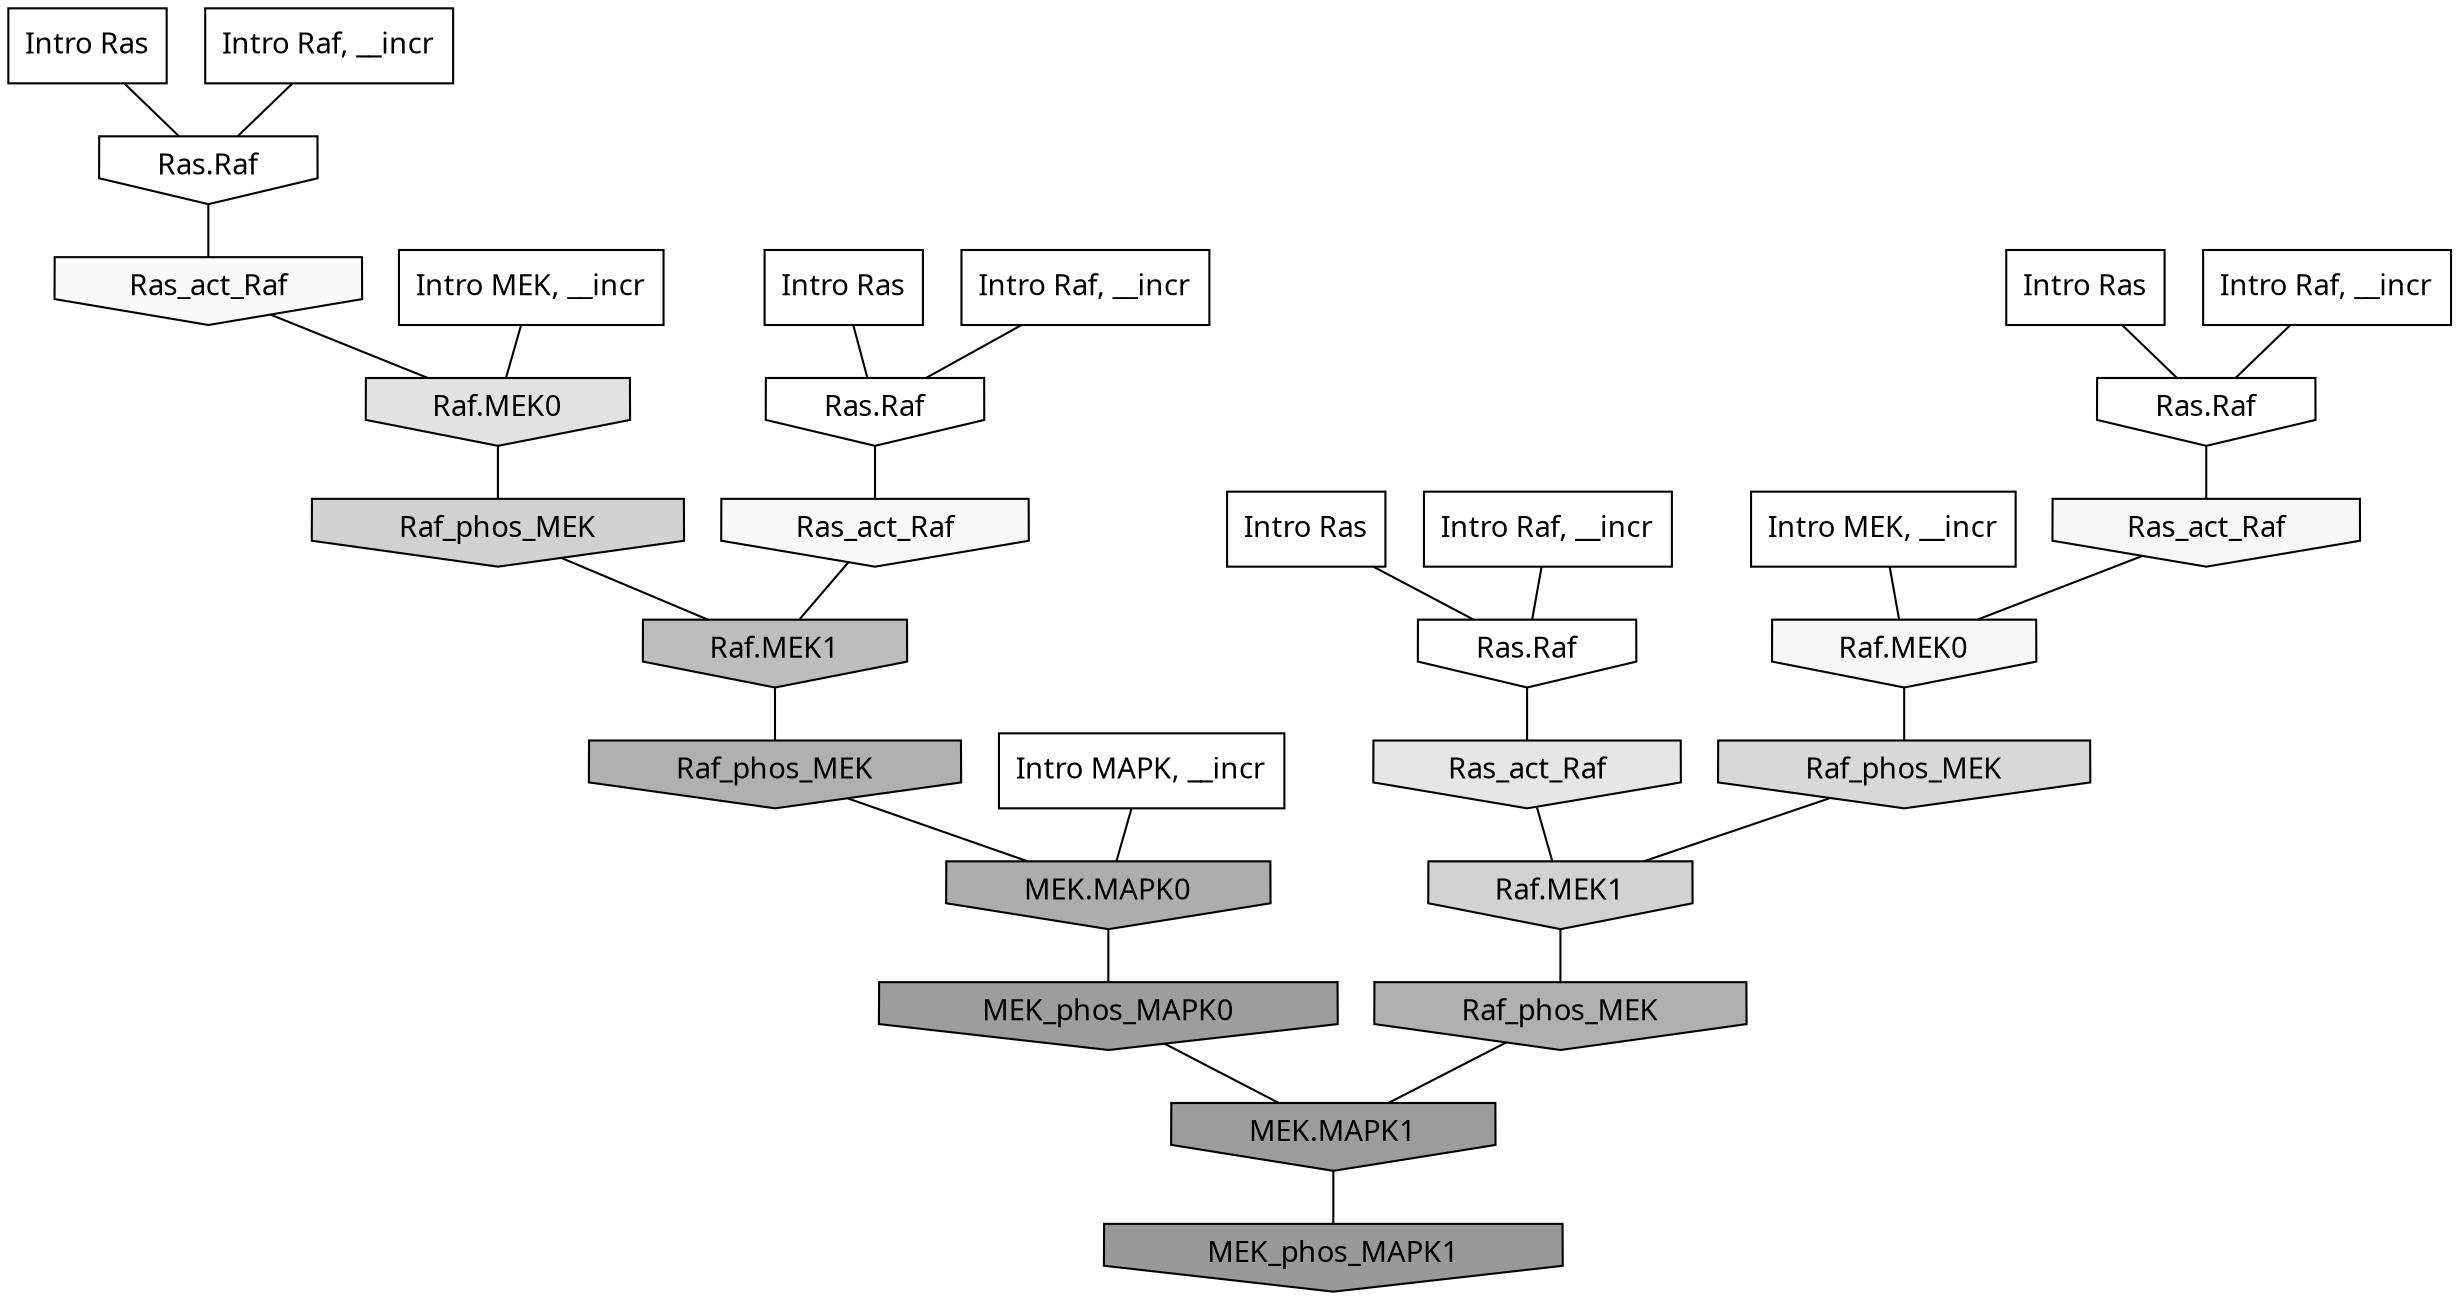 digraph G{
  rankdir="TB";
  ranksep=0.30;
  node [fontname="CMU Serif"];
  edge [fontname="CMU Serif"];
  
  26 [label="Intro Ras", shape=rectangle, style=filled, fillcolor="0.000 0.000 1.000"]
  
  28 [label="Intro Ras", shape=rectangle, style=filled, fillcolor="0.000 0.000 1.000"]
  
  37 [label="Intro Ras", shape=rectangle, style=filled, fillcolor="0.000 0.000 1.000"]
  
  85 [label="Intro Ras", shape=rectangle, style=filled, fillcolor="0.000 0.000 1.000"]
  
  398 [label="Intro Raf, __incr", shape=rectangle, style=filled, fillcolor="0.000 0.000 1.000"]
  
  469 [label="Intro Raf, __incr", shape=rectangle, style=filled, fillcolor="0.000 0.000 1.000"]
  
  580 [label="Intro Raf, __incr", shape=rectangle, style=filled, fillcolor="0.000 0.000 1.000"]
  
  937 [label="Intro Raf, __incr", shape=rectangle, style=filled, fillcolor="0.000 0.000 1.000"]
  
  1631 [label="Intro MEK, __incr", shape=rectangle, style=filled, fillcolor="0.000 0.000 1.000"]
  
  1971 [label="Intro MEK, __incr", shape=rectangle, style=filled, fillcolor="0.000 0.000 1.000"]
  
  2916 [label="Intro MAPK, __incr", shape=rectangle, style=filled, fillcolor="0.000 0.000 1.000"]
  
  3209 [label="Ras.Raf", shape=invhouse, style=filled, fillcolor="0.000 0.000 1.000"]
  
  3226 [label="Ras.Raf", shape=invhouse, style=filled, fillcolor="0.000 0.000 1.000"]
  
  3248 [label="Ras.Raf", shape=invhouse, style=filled, fillcolor="0.000 0.000 1.000"]
  
  3294 [label="Ras.Raf", shape=invhouse, style=filled, fillcolor="0.000 0.000 1.000"]
  
  3432 [label="Ras_act_Raf", shape=invhouse, style=filled, fillcolor="0.000 0.000 0.979"]
  
  3495 [label="Ras_act_Raf", shape=invhouse, style=filled, fillcolor="0.000 0.000 0.973"]
  
  3508 [label="Ras_act_Raf", shape=invhouse, style=filled, fillcolor="0.000 0.000 0.968"]
  
  3510 [label="Raf.MEK0", shape=invhouse, style=filled, fillcolor="0.000 0.000 0.968"]
  
  4440 [label="Ras_act_Raf", shape=invhouse, style=filled, fillcolor="0.000 0.000 0.900"]
  
  4700 [label="Raf.MEK0", shape=invhouse, style=filled, fillcolor="0.000 0.000 0.884"]
  
  5362 [label="Raf_phos_MEK", shape=invhouse, style=filled, fillcolor="0.000 0.000 0.847"]
  
  5767 [label="Raf.MEK1", shape=invhouse, style=filled, fillcolor="0.000 0.000 0.824"]
  
  5910 [label="Raf_phos_MEK", shape=invhouse, style=filled, fillcolor="0.000 0.000 0.818"]
  
  8148 [label="Raf.MEK1", shape=invhouse, style=filled, fillcolor="0.000 0.000 0.739"]
  
  10092 [label="Raf_phos_MEK", shape=invhouse, style=filled, fillcolor="0.000 0.000 0.691"]
  
  10216 [label="Raf_phos_MEK", shape=invhouse, style=filled, fillcolor="0.000 0.000 0.688"]
  
  10774 [label="MEK.MAPK0", shape=invhouse, style=filled, fillcolor="0.000 0.000 0.677"]
  
  14727 [label="MEK_phos_MAPK0", shape=invhouse, style=filled, fillcolor="0.000 0.000 0.617"]
  
  15206 [label="MEK.MAPK1", shape=invhouse, style=filled, fillcolor="0.000 0.000 0.610"]
  
  15757 [label="MEK_phos_MAPK1", shape=invhouse, style=filled, fillcolor="0.000 0.000 0.600"]
  
  
  15206 -> 15757 [dir=none, color="0.000 0.000 0.000"] 
  14727 -> 15206 [dir=none, color="0.000 0.000 0.000"] 
  10774 -> 14727 [dir=none, color="0.000 0.000 0.000"] 
  10216 -> 15206 [dir=none, color="0.000 0.000 0.000"] 
  10092 -> 10774 [dir=none, color="0.000 0.000 0.000"] 
  8148 -> 10092 [dir=none, color="0.000 0.000 0.000"] 
  5910 -> 8148 [dir=none, color="0.000 0.000 0.000"] 
  5767 -> 10216 [dir=none, color="0.000 0.000 0.000"] 
  5362 -> 5767 [dir=none, color="0.000 0.000 0.000"] 
  4700 -> 5910 [dir=none, color="0.000 0.000 0.000"] 
  4440 -> 5767 [dir=none, color="0.000 0.000 0.000"] 
  3510 -> 5362 [dir=none, color="0.000 0.000 0.000"] 
  3508 -> 3510 [dir=none, color="0.000 0.000 0.000"] 
  3495 -> 8148 [dir=none, color="0.000 0.000 0.000"] 
  3432 -> 4700 [dir=none, color="0.000 0.000 0.000"] 
  3294 -> 3508 [dir=none, color="0.000 0.000 0.000"] 
  3248 -> 3432 [dir=none, color="0.000 0.000 0.000"] 
  3226 -> 4440 [dir=none, color="0.000 0.000 0.000"] 
  3209 -> 3495 [dir=none, color="0.000 0.000 0.000"] 
  2916 -> 10774 [dir=none, color="0.000 0.000 0.000"] 
  1971 -> 4700 [dir=none, color="0.000 0.000 0.000"] 
  1631 -> 3510 [dir=none, color="0.000 0.000 0.000"] 
  937 -> 3209 [dir=none, color="0.000 0.000 0.000"] 
  580 -> 3248 [dir=none, color="0.000 0.000 0.000"] 
  469 -> 3294 [dir=none, color="0.000 0.000 0.000"] 
  398 -> 3226 [dir=none, color="0.000 0.000 0.000"] 
  85 -> 3226 [dir=none, color="0.000 0.000 0.000"] 
  37 -> 3209 [dir=none, color="0.000 0.000 0.000"] 
  28 -> 3294 [dir=none, color="0.000 0.000 0.000"] 
  26 -> 3248 [dir=none, color="0.000 0.000 0.000"] 
  
  }
